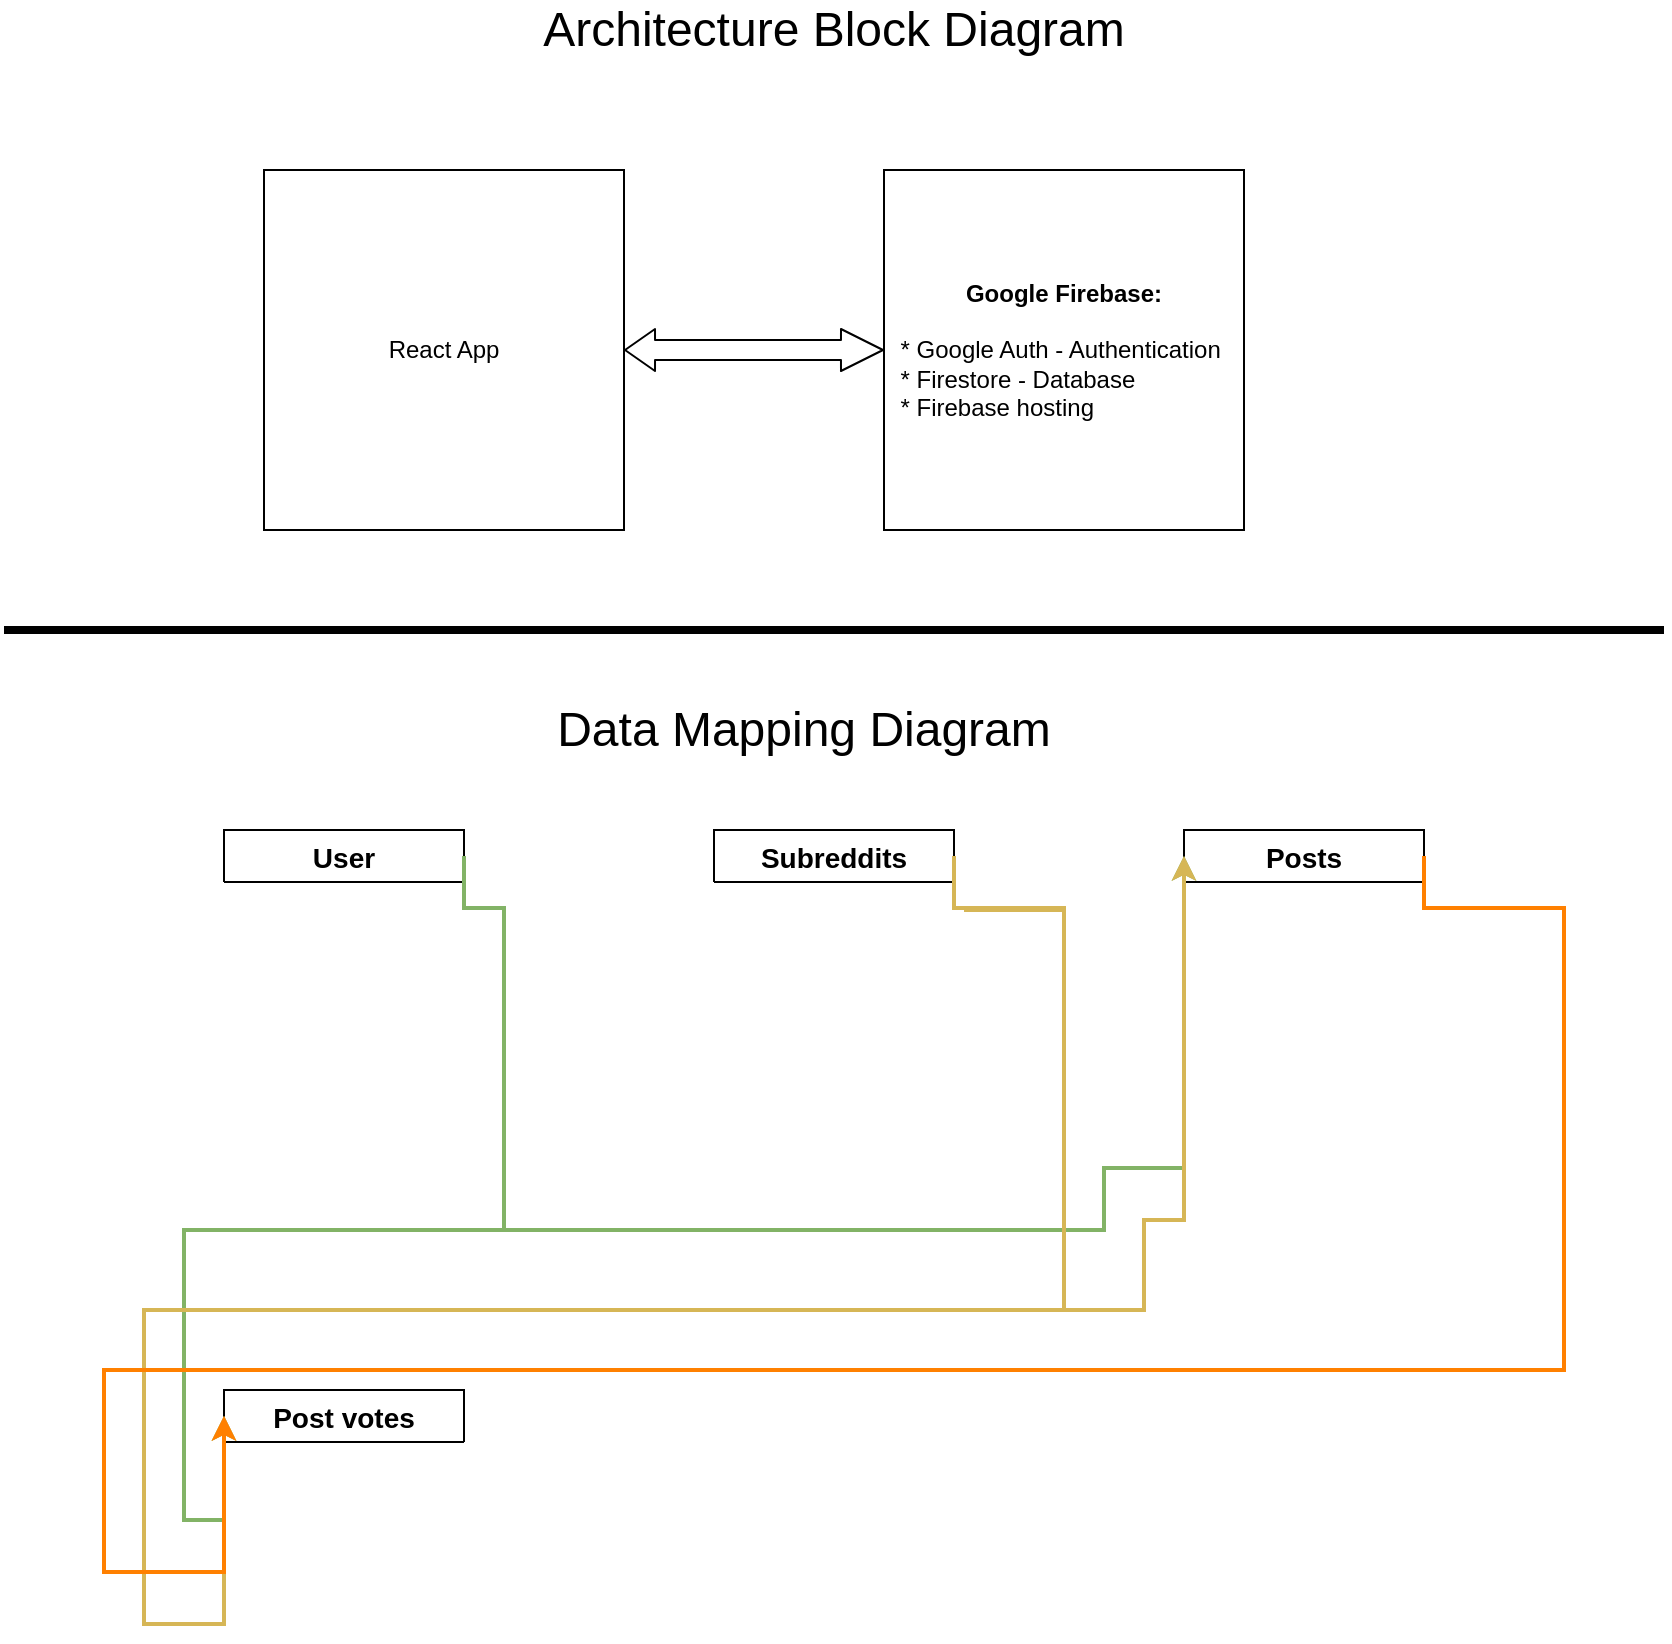 <mxfile version="13.6.5">
    <diagram id="Y4EUSQoWKBMnZyC47Acp" name="Page-1">
        <mxGraphModel dx="1281" dy="640" grid="1" gridSize="10" guides="1" tooltips="1" connect="1" arrows="1" fold="1" page="1" pageScale="1" pageWidth="850" pageHeight="1100" math="0" shadow="0">
            <root>
                <mxCell id="0"/>
                <mxCell id="1" parent="0"/>
                <mxCell id="QSF2PykfFOCDPN8S-CMc-1" value="React App" style="whiteSpace=wrap;html=1;aspect=fixed;" parent="1" vertex="1">
                    <mxGeometry x="140" y="150" width="180" height="180" as="geometry"/>
                </mxCell>
                <mxCell id="QSF2PykfFOCDPN8S-CMc-2" value="&lt;b&gt;Google Firebase:&lt;/b&gt;&lt;br&gt;&lt;br&gt;&lt;div style=&quot;text-align: left&quot;&gt;&lt;span&gt;* Google Auth - Authentication&amp;nbsp;&lt;/span&gt;&lt;/div&gt;&lt;div style=&quot;text-align: left&quot;&gt;&lt;span&gt;* Firestore - Database&lt;/span&gt;&lt;/div&gt;&lt;div style=&quot;text-align: left&quot;&gt;&lt;span&gt;* Firebase hosting&lt;/span&gt;&lt;/div&gt;" style="whiteSpace=wrap;html=1;aspect=fixed;" parent="1" vertex="1">
                    <mxGeometry x="450" y="150" width="180" height="180" as="geometry"/>
                </mxCell>
                <mxCell id="QSF2PykfFOCDPN8S-CMc-3" value="" style="shape=flexArrow;endArrow=classic;startArrow=classic;html=1;width=10;startSize=4.67;entryX=0;entryY=0.5;entryDx=0;entryDy=0;exitX=1;exitY=0.5;exitDx=0;exitDy=0;startWidth=10;endWidth=10;endSize=6.67;" parent="1" source="QSF2PykfFOCDPN8S-CMc-1" target="QSF2PykfFOCDPN8S-CMc-2" edge="1">
                    <mxGeometry width="50" height="50" relative="1" as="geometry">
                        <mxPoint x="330" y="199.5" as="sourcePoint"/>
                        <mxPoint x="410" y="199.5" as="targetPoint"/>
                    </mxGeometry>
                </mxCell>
                <mxCell id="QSF2PykfFOCDPN8S-CMc-4" value="&lt;font style=&quot;font-size: 24px&quot;&gt;Architecture Block Diagram&lt;/font&gt;" style="text;html=1;strokeColor=none;fillColor=none;align=center;verticalAlign=middle;whiteSpace=wrap;rounded=0;" parent="1" vertex="1">
                    <mxGeometry x="265" y="70" width="320" height="20" as="geometry"/>
                </mxCell>
                <object label="User" placeholders="1" id="QSF2PykfFOCDPN8S-CMc-6">
                    <mxCell style="swimlane;fontStyle=1;childLayout=stackLayout;horizontal=1;startSize=26;fillColor=none;horizontalStack=0;resizeParent=1;resizeParentMax=0;resizeLast=0;collapsible=1;marginBottom=0;arcSize=15;fontSize=14;" parent="1" vertex="1" collapsed="1">
                        <mxGeometry x="120" y="480" width="120" height="26" as="geometry">
                            <mxRectangle x="120" y="480" width="120" height="130" as="alternateBounds"/>
                        </mxGeometry>
                    </mxCell>
                </object>
                <mxCell id="QSF2PykfFOCDPN8S-CMc-7" value="id: string" style="text;strokeColor=none;fillColor=none;align=left;verticalAlign=top;spacingLeft=4;spacingRight=4;overflow=hidden;rotatable=0;points=[[0,0.5],[1,0.5]];portConstraint=eastwest;arcSize=15;fontSize=14;" parent="QSF2PykfFOCDPN8S-CMc-6" vertex="1">
                    <mxGeometry y="26" width="120" height="26" as="geometry"/>
                </mxCell>
                <mxCell id="QSF2PykfFOCDPN8S-CMc-8" value="name: string" style="text;strokeColor=none;fillColor=none;align=left;verticalAlign=top;spacingLeft=4;spacingRight=4;overflow=hidden;rotatable=0;points=[[0,0.5],[1,0.5]];portConstraint=eastwest;arcSize=15;fontSize=14;" parent="QSF2PykfFOCDPN8S-CMc-6" vertex="1">
                    <mxGeometry y="52" width="120" height="26" as="geometry"/>
                </mxCell>
                <object label="imageURL: string" id="QSF2PykfFOCDPN8S-CMc-10">
                    <mxCell style="text;strokeColor=none;fillColor=none;align=left;verticalAlign=top;spacingLeft=4;spacingRight=4;overflow=hidden;rotatable=0;points=[[0,0.5],[1,0.5]];portConstraint=eastwest;arcSize=15;fontSize=14;" parent="QSF2PykfFOCDPN8S-CMc-6" vertex="1">
                        <mxGeometry y="78" width="120" height="26" as="geometry"/>
                    </mxCell>
                </object>
                <object label="created_at: string" id="QSF2PykfFOCDPN8S-CMc-9">
                    <mxCell style="text;strokeColor=none;fillColor=none;align=left;verticalAlign=top;spacingLeft=4;spacingRight=4;overflow=hidden;rotatable=0;points=[[0,0.5],[1,0.5]];portConstraint=eastwest;arcSize=15;fontSize=14;" parent="QSF2PykfFOCDPN8S-CMc-6" vertex="1">
                        <mxGeometry y="104" width="120" height="26" as="geometry"/>
                    </mxCell>
                </object>
                <object label="Subreddits" placeholders="1" id="QSF2PykfFOCDPN8S-CMc-16">
                    <mxCell style="swimlane;fontStyle=1;childLayout=stackLayout;horizontal=1;startSize=26;fillColor=none;horizontalStack=0;resizeParent=1;resizeParentMax=0;resizeLast=0;collapsible=1;marginBottom=0;arcSize=15;fontSize=14;" parent="1" vertex="1" collapsed="1">
                        <mxGeometry x="365" y="480" width="120" height="26" as="geometry">
                            <mxRectangle x="365" y="480" width="120" height="130" as="alternateBounds"/>
                        </mxGeometry>
                    </mxCell>
                </object>
                <mxCell id="QSF2PykfFOCDPN8S-CMc-17" value="id: string" style="text;strokeColor=none;fillColor=none;align=left;verticalAlign=top;spacingLeft=4;spacingRight=4;overflow=hidden;rotatable=0;points=[[0,0.5],[1,0.5]];portConstraint=eastwest;arcSize=15;fontSize=14;" parent="QSF2PykfFOCDPN8S-CMc-16" vertex="1">
                    <mxGeometry y="26" width="120" height="26" as="geometry"/>
                </mxCell>
                <mxCell id="QSF2PykfFOCDPN8S-CMc-18" value="name: string" style="text;strokeColor=none;fillColor=none;align=left;verticalAlign=top;spacingLeft=4;spacingRight=4;overflow=hidden;rotatable=0;points=[[0,0.5],[1,0.5]];portConstraint=eastwest;arcSize=15;fontSize=14;" parent="QSF2PykfFOCDPN8S-CMc-16" vertex="1">
                    <mxGeometry y="52" width="120" height="26" as="geometry"/>
                </mxCell>
                <object label="description: string" id="QSF2PykfFOCDPN8S-CMc-19">
                    <mxCell style="text;strokeColor=none;fillColor=none;align=left;verticalAlign=top;spacingLeft=4;spacingRight=4;overflow=hidden;rotatable=0;points=[[0,0.5],[1,0.5]];portConstraint=eastwest;arcSize=15;fontSize=14;" parent="QSF2PykfFOCDPN8S-CMc-16" vertex="1">
                        <mxGeometry y="78" width="120" height="26" as="geometry"/>
                    </mxCell>
                </object>
                <object label="created_at: string" id="QSF2PykfFOCDPN8S-CMc-20">
                    <mxCell style="text;strokeColor=none;fillColor=none;align=left;verticalAlign=top;spacingLeft=4;spacingRight=4;overflow=hidden;rotatable=0;points=[[0,0.5],[1,0.5]];portConstraint=eastwest;arcSize=15;fontSize=14;" parent="QSF2PykfFOCDPN8S-CMc-16" vertex="1">
                        <mxGeometry y="104" width="120" height="26" as="geometry"/>
                    </mxCell>
                </object>
                <object label="Posts" placeholders="1" id="QSF2PykfFOCDPN8S-CMc-21">
                    <mxCell style="swimlane;fontStyle=1;childLayout=stackLayout;horizontal=1;startSize=26;fillColor=none;horizontalStack=0;resizeParent=1;resizeParentMax=0;resizeLast=0;collapsible=1;marginBottom=0;arcSize=15;fontSize=14;" parent="1" vertex="1" collapsed="1">
                        <mxGeometry x="600" y="480" width="120" height="26" as="geometry">
                            <mxRectangle x="600" y="480" width="170" height="260" as="alternateBounds"/>
                        </mxGeometry>
                    </mxCell>
                </object>
                <mxCell id="QSF2PykfFOCDPN8S-CMc-22" value="id: string" style="text;strokeColor=none;fillColor=none;align=left;verticalAlign=top;spacingLeft=4;spacingRight=4;overflow=hidden;rotatable=0;points=[[0,0.5],[1,0.5]];portConstraint=eastwest;arcSize=15;fontSize=14;" parent="QSF2PykfFOCDPN8S-CMc-21" vertex="1">
                    <mxGeometry y="26" width="120" height="26" as="geometry"/>
                </mxCell>
                <mxCell id="QSF2PykfFOCDPN8S-CMc-23" value="title: string" style="text;strokeColor=none;fillColor=none;align=left;verticalAlign=top;spacingLeft=4;spacingRight=4;overflow=hidden;rotatable=0;points=[[0,0.5],[1,0.5]];portConstraint=eastwest;arcSize=15;fontSize=14;" parent="QSF2PykfFOCDPN8S-CMc-21" vertex="1">
                    <mxGeometry y="52" width="120" height="26" as="geometry"/>
                </mxCell>
                <object label="description: string" id="QSF2PykfFOCDPN8S-CMc-24">
                    <mxCell style="text;strokeColor=none;fillColor=none;align=left;verticalAlign=top;spacingLeft=4;spacingRight=4;overflow=hidden;rotatable=0;points=[[0,0.5],[1,0.5]];portConstraint=eastwest;arcSize=15;fontSize=14;" parent="QSF2PykfFOCDPN8S-CMc-21" vertex="1">
                        <mxGeometry y="78" width="120" height="26" as="geometry"/>
                    </mxCell>
                </object>
                <object label="imageURL: string" id="QSF2PykfFOCDPN8S-CMc-27">
                    <mxCell style="text;strokeColor=none;fillColor=none;align=left;verticalAlign=top;spacingLeft=4;spacingRight=4;overflow=hidden;rotatable=0;points=[[0,0.5],[1,0.5]];portConstraint=eastwest;arcSize=15;fontSize=14;" parent="QSF2PykfFOCDPN8S-CMc-21" vertex="1">
                        <mxGeometry y="104" width="120" height="26" as="geometry"/>
                    </mxCell>
                </object>
                <object label="url: string" id="QSF2PykfFOCDPN8S-CMc-28">
                    <mxCell style="text;strokeColor=none;fillColor=none;align=left;verticalAlign=top;spacingLeft=4;spacingRight=4;overflow=hidden;rotatable=0;points=[[0,0.5],[1,0.5]];portConstraint=eastwest;arcSize=15;fontSize=14;" parent="QSF2PykfFOCDPN8S-CMc-21" vertex="1">
                        <mxGeometry y="130" width="120" height="26" as="geometry"/>
                    </mxCell>
                </object>
                <object label="user_id: string" id="QSF2PykfFOCDPN8S-CMc-29">
                    <mxCell style="text;strokeColor=none;fillColor=none;align=left;verticalAlign=top;spacingLeft=4;spacingRight=4;overflow=hidden;rotatable=0;points=[[0,0.5],[1,0.5]];portConstraint=eastwest;arcSize=15;fontSize=14;" parent="QSF2PykfFOCDPN8S-CMc-21" vertex="1">
                        <mxGeometry y="156" width="120" height="26" as="geometry"/>
                    </mxCell>
                </object>
                <object label="subreddit_id: string" id="QSF2PykfFOCDPN8S-CMc-30">
                    <mxCell style="text;strokeColor=none;fillColor=none;align=left;verticalAlign=top;spacingLeft=4;spacingRight=4;overflow=hidden;rotatable=0;points=[[0,0.5],[1,0.5]];portConstraint=eastwest;arcSize=15;fontSize=14;" parent="QSF2PykfFOCDPN8S-CMc-21" vertex="1">
                        <mxGeometry y="182" width="120" height="26" as="geometry"/>
                    </mxCell>
                </object>
                <object label="created_at: string" id="QSF2PykfFOCDPN8S-CMc-31">
                    <mxCell style="text;strokeColor=none;fillColor=none;align=left;verticalAlign=top;spacingLeft=4;spacingRight=4;overflow=hidden;rotatable=0;points=[[0,0.5],[1,0.5]];portConstraint=eastwest;arcSize=15;fontSize=14;" parent="QSF2PykfFOCDPN8S-CMc-21" vertex="1">
                        <mxGeometry y="208" width="120" height="26" as="geometry"/>
                    </mxCell>
                </object>
                <object label="updated_at: string" id="QSF2PykfFOCDPN8S-CMc-32">
                    <mxCell style="text;strokeColor=none;fillColor=none;align=left;verticalAlign=top;spacingLeft=4;spacingRight=4;overflow=hidden;rotatable=0;points=[[0,0.5],[1,0.5]];portConstraint=eastwest;arcSize=15;fontSize=14;" parent="QSF2PykfFOCDPN8S-CMc-21" vertex="1">
                        <mxGeometry y="234" width="120" height="26" as="geometry"/>
                    </mxCell>
                </object>
                <object label="Post votes" placeholders="1" id="QSF2PykfFOCDPN8S-CMc-34">
                    <mxCell style="swimlane;fontStyle=1;childLayout=stackLayout;horizontal=1;startSize=26;fillColor=none;horizontalStack=0;resizeParent=1;resizeParentMax=0;resizeLast=0;collapsible=1;marginBottom=0;arcSize=15;fontSize=14;" parent="1" vertex="1" collapsed="1">
                        <mxGeometry x="120" y="760" width="120" height="26" as="geometry">
                            <mxRectangle x="120" y="760" width="120" height="208" as="alternateBounds"/>
                        </mxGeometry>
                    </mxCell>
                </object>
                <mxCell id="QSF2PykfFOCDPN8S-CMc-35" value="id: string" style="text;strokeColor=none;fillColor=none;align=left;verticalAlign=top;spacingLeft=4;spacingRight=4;overflow=hidden;rotatable=0;points=[[0,0.5],[1,0.5]];portConstraint=eastwest;arcSize=15;fontSize=14;" parent="QSF2PykfFOCDPN8S-CMc-34" vertex="1">
                    <mxGeometry y="26" width="120" height="26" as="geometry"/>
                </mxCell>
                <mxCell id="QSF2PykfFOCDPN8S-CMc-36" value="user_id: string" style="text;strokeColor=none;fillColor=none;align=left;verticalAlign=top;spacingLeft=4;spacingRight=4;overflow=hidden;rotatable=0;points=[[0,0.5],[1,0.5]];portConstraint=eastwest;arcSize=15;fontSize=14;" parent="QSF2PykfFOCDPN8S-CMc-34" vertex="1">
                    <mxGeometry y="52" width="120" height="26" as="geometry"/>
                </mxCell>
                <object label="post_id: string" id="QSF2PykfFOCDPN8S-CMc-37">
                    <mxCell style="text;strokeColor=none;fillColor=none;align=left;verticalAlign=top;spacingLeft=4;spacingRight=4;overflow=hidden;rotatable=0;points=[[0,0.5],[1,0.5]];portConstraint=eastwest;arcSize=15;fontSize=14;" parent="QSF2PykfFOCDPN8S-CMc-34" vertex="1">
                        <mxGeometry y="78" width="120" height="26" as="geometry"/>
                    </mxCell>
                </object>
                <object label="subreddit_id: string" id="QSF2PykfFOCDPN8S-CMc-39">
                    <mxCell style="text;strokeColor=none;fillColor=none;align=left;verticalAlign=top;spacingLeft=4;spacingRight=4;overflow=hidden;rotatable=0;points=[[0,0.5],[1,0.5]];portConstraint=eastwest;arcSize=15;fontSize=14;" parent="QSF2PykfFOCDPN8S-CMc-34" vertex="1">
                        <mxGeometry y="104" width="120" height="26" as="geometry"/>
                    </mxCell>
                </object>
                <object label="vote: number" id="QSF2PykfFOCDPN8S-CMc-40">
                    <mxCell style="text;strokeColor=none;fillColor=none;align=left;verticalAlign=top;spacingLeft=4;spacingRight=4;overflow=hidden;rotatable=0;points=[[0,0.5],[1,0.5]];portConstraint=eastwest;arcSize=15;fontSize=14;" parent="QSF2PykfFOCDPN8S-CMc-34" vertex="1">
                        <mxGeometry y="130" width="120" height="26" as="geometry"/>
                    </mxCell>
                </object>
                <object label="created_at: string" id="QSF2PykfFOCDPN8S-CMc-41">
                    <mxCell style="text;strokeColor=none;fillColor=none;align=left;verticalAlign=top;spacingLeft=4;spacingRight=4;overflow=hidden;rotatable=0;points=[[0,0.5],[1,0.5]];portConstraint=eastwest;arcSize=15;fontSize=14;" parent="QSF2PykfFOCDPN8S-CMc-34" vertex="1">
                        <mxGeometry y="156" width="120" height="26" as="geometry"/>
                    </mxCell>
                </object>
                <object label="updated_at: string" id="QSF2PykfFOCDPN8S-CMc-38">
                    <mxCell style="text;strokeColor=none;fillColor=none;align=left;verticalAlign=top;spacingLeft=4;spacingRight=4;overflow=hidden;rotatable=0;points=[[0,0.5],[1,0.5]];portConstraint=eastwest;arcSize=15;fontSize=14;" parent="QSF2PykfFOCDPN8S-CMc-34" vertex="1">
                        <mxGeometry y="182" width="120" height="26" as="geometry"/>
                    </mxCell>
                </object>
                <mxCell id="QSF2PykfFOCDPN8S-CMc-42" style="edgeStyle=orthogonalEdgeStyle;rounded=0;orthogonalLoop=1;jettySize=auto;html=1;exitX=1;exitY=0.5;exitDx=0;exitDy=0;entryX=0;entryY=0.5;entryDx=0;entryDy=0;fontSize=14;labelBorderColor=#000099;labelBackgroundColor=#000066;spacingTop=0;spacing=2;verticalAlign=middle;fontColor=#6666FF;fillColor=#d5e8d4;strokeColor=#82b366;strokeWidth=2;" parent="1" source="QSF2PykfFOCDPN8S-CMc-7" target="QSF2PykfFOCDPN8S-CMc-36" edge="1">
                    <mxGeometry relative="1" as="geometry">
                        <Array as="points">
                            <mxPoint x="260" y="519"/>
                            <mxPoint x="260" y="680"/>
                            <mxPoint x="100" y="680"/>
                            <mxPoint x="100" y="825"/>
                        </Array>
                    </mxGeometry>
                </mxCell>
                <mxCell id="QSF2PykfFOCDPN8S-CMc-43" style="edgeStyle=orthogonalEdgeStyle;rounded=0;orthogonalLoop=1;jettySize=auto;html=1;exitX=1;exitY=0.5;exitDx=0;exitDy=0;entryX=0;entryY=0.5;entryDx=0;entryDy=0;fontSize=14;labelBorderColor=#000099;labelBackgroundColor=#000066;spacingTop=0;spacing=2;verticalAlign=middle;fontColor=#6666FF;fillColor=#d5e8d4;strokeColor=#82b366;strokeWidth=2;" parent="1" source="QSF2PykfFOCDPN8S-CMc-7" target="QSF2PykfFOCDPN8S-CMc-29" edge="1">
                    <mxGeometry relative="1" as="geometry">
                        <mxPoint x="250" y="529" as="sourcePoint"/>
                        <mxPoint x="130" y="835" as="targetPoint"/>
                        <Array as="points">
                            <mxPoint x="260" y="519"/>
                            <mxPoint x="260" y="680"/>
                            <mxPoint x="560" y="680"/>
                            <mxPoint x="560" y="649"/>
                        </Array>
                    </mxGeometry>
                </mxCell>
                <mxCell id="QSF2PykfFOCDPN8S-CMc-44" style="edgeStyle=orthogonalEdgeStyle;rounded=0;orthogonalLoop=1;jettySize=auto;html=1;exitX=1;exitY=0.5;exitDx=0;exitDy=0;entryX=0;entryY=0.5;entryDx=0;entryDy=0;labelBackgroundColor=#000066;strokeWidth=2;fontSize=14;fontColor=#6666FF;fillColor=#fff2cc;strokeColor=#d6b656;" parent="1" source="QSF2PykfFOCDPN8S-CMc-17" target="QSF2PykfFOCDPN8S-CMc-30" edge="1">
                    <mxGeometry relative="1" as="geometry">
                        <Array as="points">
                            <mxPoint x="540" y="519"/>
                            <mxPoint x="540" y="720"/>
                            <mxPoint x="580" y="720"/>
                            <mxPoint x="580" y="675"/>
                        </Array>
                    </mxGeometry>
                </mxCell>
                <mxCell id="QSF2PykfFOCDPN8S-CMc-45" style="edgeStyle=orthogonalEdgeStyle;rounded=0;orthogonalLoop=1;jettySize=auto;html=1;entryX=0;entryY=0.5;entryDx=0;entryDy=0;labelBackgroundColor=#000066;strokeWidth=2;fontSize=14;fontColor=#6666FF;fillColor=#fff2cc;strokeColor=#d6b656;" parent="1" target="QSF2PykfFOCDPN8S-CMc-39" edge="1">
                    <mxGeometry relative="1" as="geometry">
                        <mxPoint x="490" y="520" as="sourcePoint"/>
                        <mxPoint x="610" y="685" as="targetPoint"/>
                        <Array as="points">
                            <mxPoint x="540" y="520"/>
                            <mxPoint x="540" y="720"/>
                            <mxPoint x="80" y="720"/>
                            <mxPoint x="80" y="877"/>
                        </Array>
                    </mxGeometry>
                </mxCell>
                <mxCell id="QSF2PykfFOCDPN8S-CMc-46" style="edgeStyle=orthogonalEdgeStyle;rounded=0;orthogonalLoop=1;jettySize=auto;html=1;exitX=1;exitY=0.5;exitDx=0;exitDy=0;entryX=0;entryY=0.5;entryDx=0;entryDy=0;labelBackgroundColor=#000066;strokeWidth=2;fontSize=14;fontColor=#6666FF;strokeColor=#FF8000;" parent="1" source="QSF2PykfFOCDPN8S-CMc-22" target="QSF2PykfFOCDPN8S-CMc-37" edge="1">
                    <mxGeometry relative="1" as="geometry">
                        <Array as="points">
                            <mxPoint x="790" y="519"/>
                            <mxPoint x="790" y="750"/>
                            <mxPoint x="60" y="750"/>
                            <mxPoint x="60" y="851"/>
                        </Array>
                    </mxGeometry>
                </mxCell>
                <mxCell id="QSF2PykfFOCDPN8S-CMc-47" value="&lt;font style=&quot;font-size: 24px&quot;&gt;Data Mapping Diagram&lt;/font&gt;" style="text;html=1;strokeColor=none;fillColor=none;align=center;verticalAlign=middle;whiteSpace=wrap;rounded=0;" parent="1" vertex="1">
                    <mxGeometry x="250" y="420" width="320" height="20" as="geometry"/>
                </mxCell>
                <mxCell id="QSF2PykfFOCDPN8S-CMc-48" value="" style="endArrow=none;html=1;labelBackgroundColor=#000066;strokeWidth=4;fontSize=14;fontColor=#6666FF;" parent="1" edge="1">
                    <mxGeometry width="50" height="50" relative="1" as="geometry">
                        <mxPoint x="10" y="380" as="sourcePoint"/>
                        <mxPoint x="840" y="380" as="targetPoint"/>
                        <Array as="points">
                            <mxPoint x="50" y="380"/>
                        </Array>
                    </mxGeometry>
                </mxCell>
            </root>
        </mxGraphModel>
    </diagram>
</mxfile>